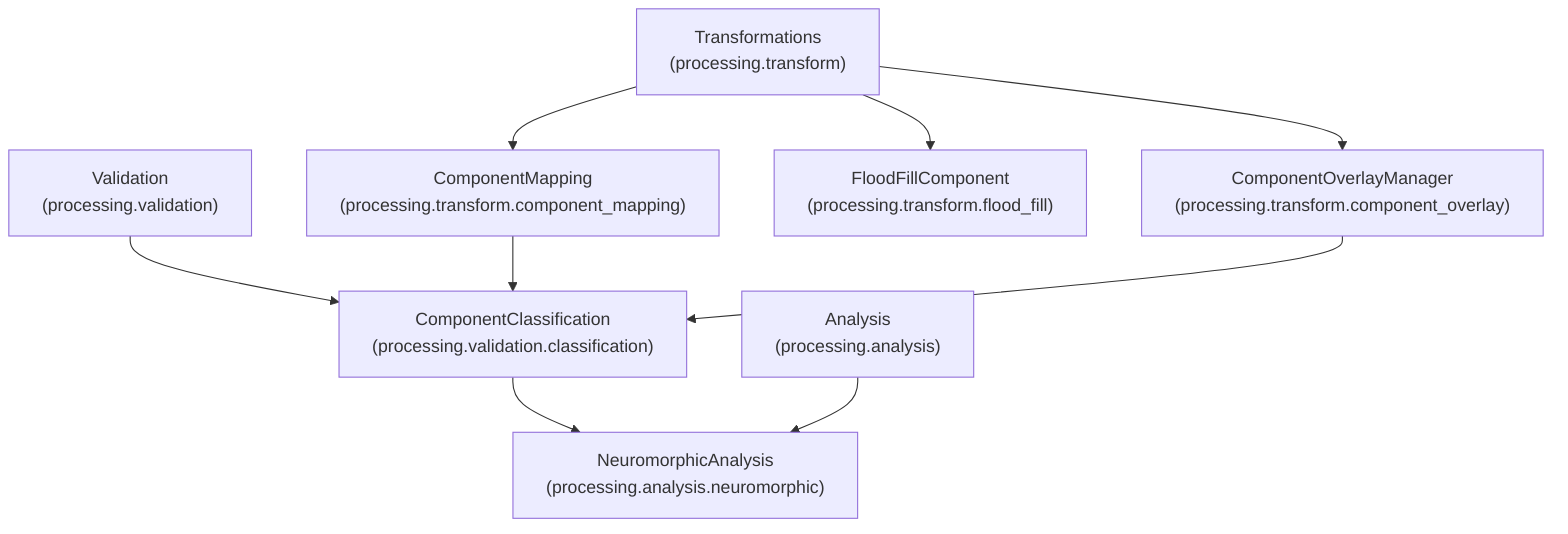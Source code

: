 graph TD
%% Processing System Components
Transform["Transformations\n(processing.transform)"]
CompMapping["ComponentMapping\n(processing.transform.component_mapping)"]
OverlayMgr["ComponentOverlayManager\n(processing.transform.component_overlay)"]
FloodFillComp["FloodFillComponent\n(processing.transform.flood_fill)"]

Validation["Validation\n(processing.validation)"]
ClassProcessor["ComponentClassification\n(processing.validation.classification)"]

Analysis["Analysis\n(processing.analysis)"]
NeuroAnalysis["NeuromorphicAnalysis\n(processing.analysis.neuromorphic)"]

%% Processing Internal Dependencies
Transform --> CompMapping
Transform --> OverlayMgr
Transform --> FloodFillComp

Validation --> ClassProcessor
ClassProcessor --> NeuroAnalysis

Analysis --> NeuroAnalysis
CompMapping --> ClassProcessor
OverlayMgr --> ClassProcessor

%% Apply processing styles
class Transform,CompMapping,OverlayMgr,FloodFillComp,Validation,ClassProcessor,Analysis,NeuroAnalysis processing;